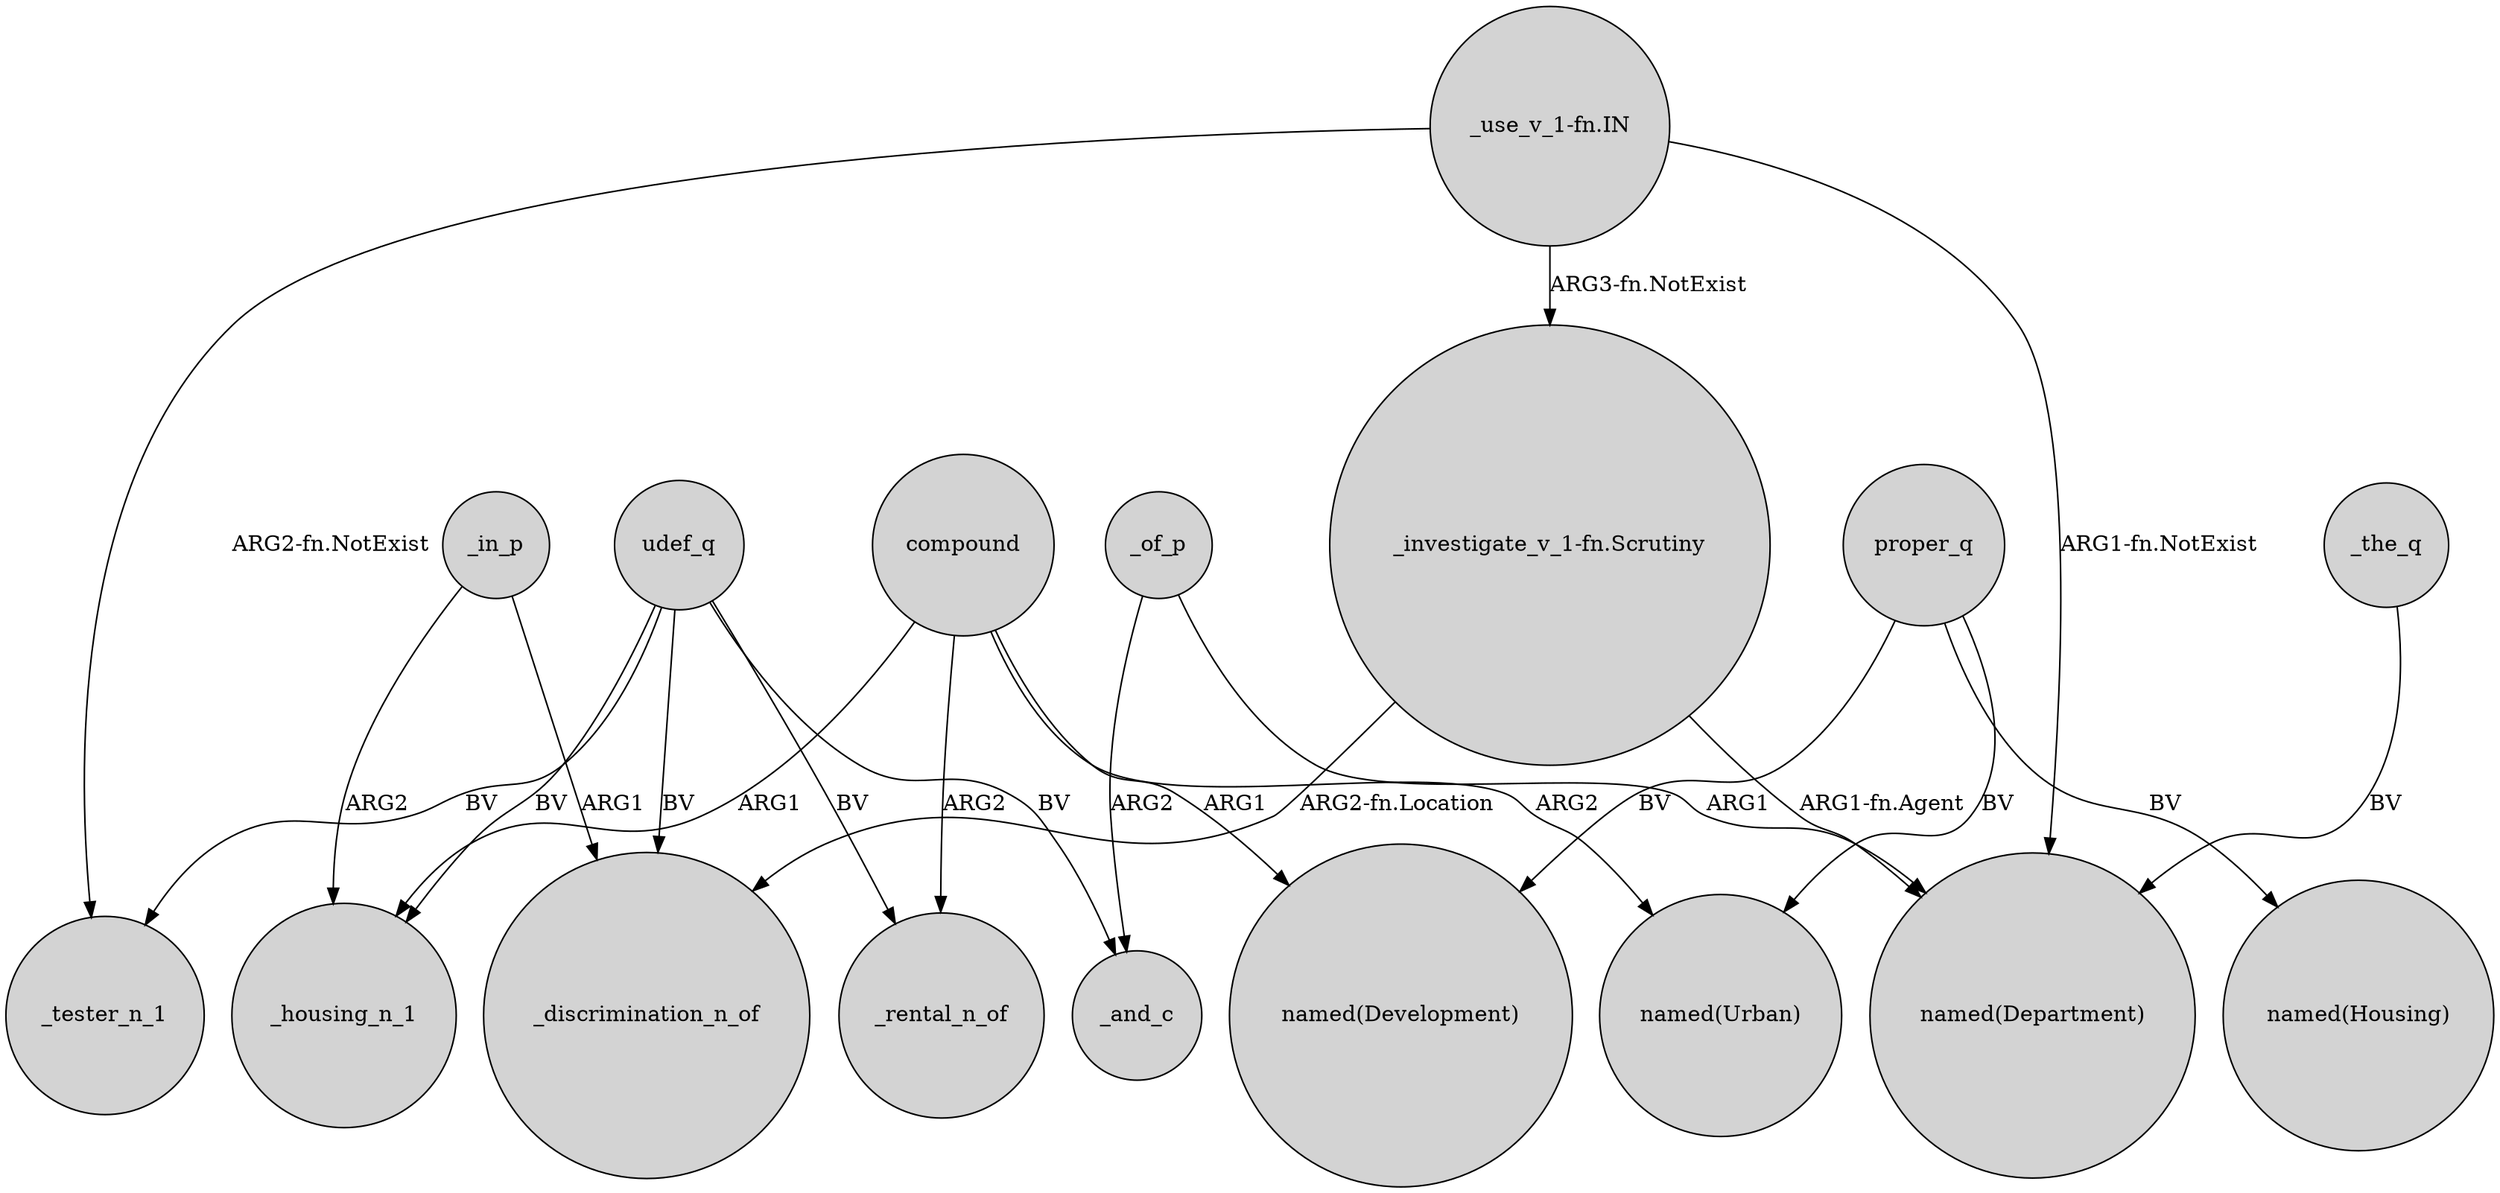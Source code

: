 digraph {
	node [shape=circle style=filled]
	udef_q -> _rental_n_of [label=BV]
	"_use_v_1-fn.IN" -> "_investigate_v_1-fn.Scrutiny" [label="ARG3-fn.NotExist"]
	_in_p -> _housing_n_1 [label=ARG2]
	proper_q -> "named(Housing)" [label=BV]
	proper_q -> "named(Development)" [label=BV]
	udef_q -> _housing_n_1 [label=BV]
	proper_q -> "named(Urban)" [label=BV]
	_of_p -> _and_c [label=ARG2]
	"_use_v_1-fn.IN" -> _tester_n_1 [label="ARG2-fn.NotExist"]
	"_investigate_v_1-fn.Scrutiny" -> _discrimination_n_of [label="ARG2-fn.Location"]
	compound -> _housing_n_1 [label=ARG1]
	"_use_v_1-fn.IN" -> "named(Department)" [label="ARG1-fn.NotExist"]
	_of_p -> "named(Department)" [label=ARG1]
	compound -> "named(Urban)" [label=ARG2]
	_the_q -> "named(Department)" [label=BV]
	compound -> _rental_n_of [label=ARG2]
	udef_q -> _tester_n_1 [label=BV]
	"_investigate_v_1-fn.Scrutiny" -> "named(Department)" [label="ARG1-fn.Agent"]
	_in_p -> _discrimination_n_of [label=ARG1]
	udef_q -> _discrimination_n_of [label=BV]
	compound -> "named(Development)" [label=ARG1]
	udef_q -> _and_c [label=BV]
}
